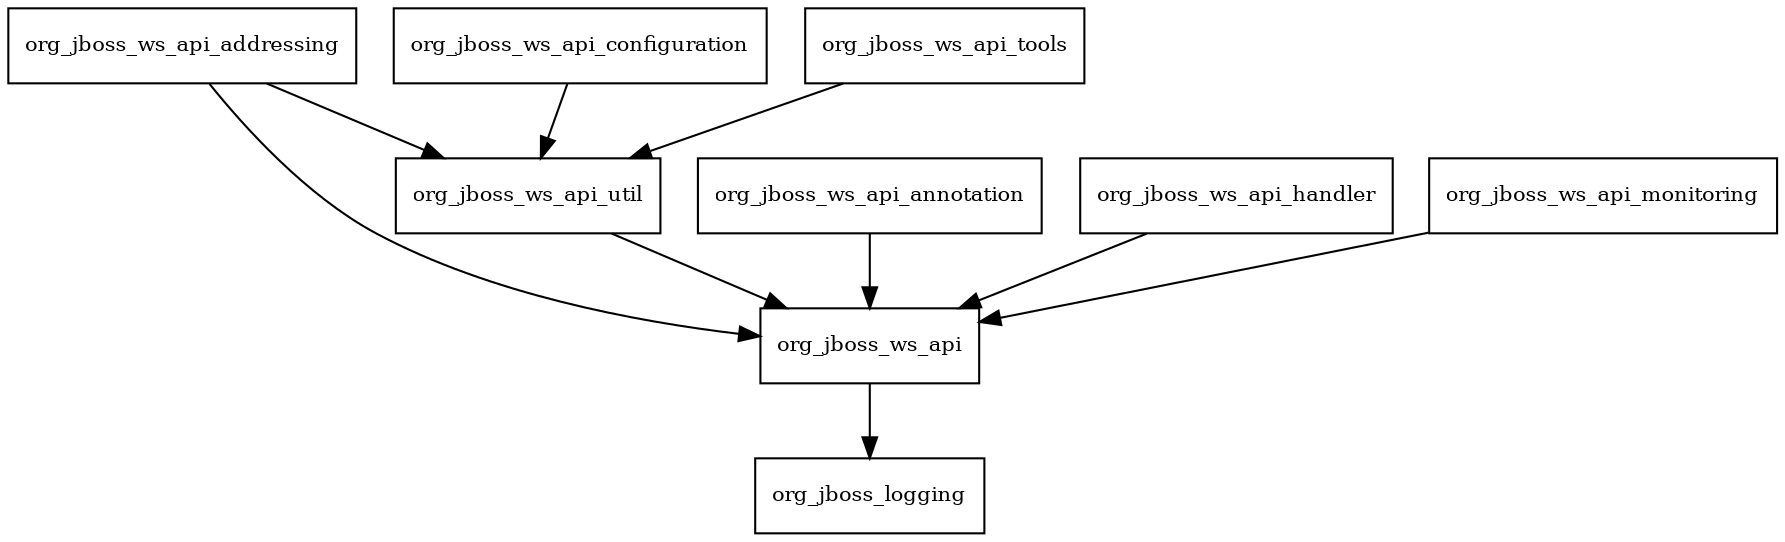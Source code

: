 digraph jbossws_api_1_0_2_Final_redhat_1_package_dependencies {
  node [shape = box, fontsize=10.0];
  org_jboss_ws_api -> org_jboss_logging;
  org_jboss_ws_api_addressing -> org_jboss_ws_api;
  org_jboss_ws_api_addressing -> org_jboss_ws_api_util;
  org_jboss_ws_api_annotation -> org_jboss_ws_api;
  org_jboss_ws_api_configuration -> org_jboss_ws_api_util;
  org_jboss_ws_api_handler -> org_jboss_ws_api;
  org_jboss_ws_api_monitoring -> org_jboss_ws_api;
  org_jboss_ws_api_tools -> org_jboss_ws_api_util;
  org_jboss_ws_api_util -> org_jboss_ws_api;
}
